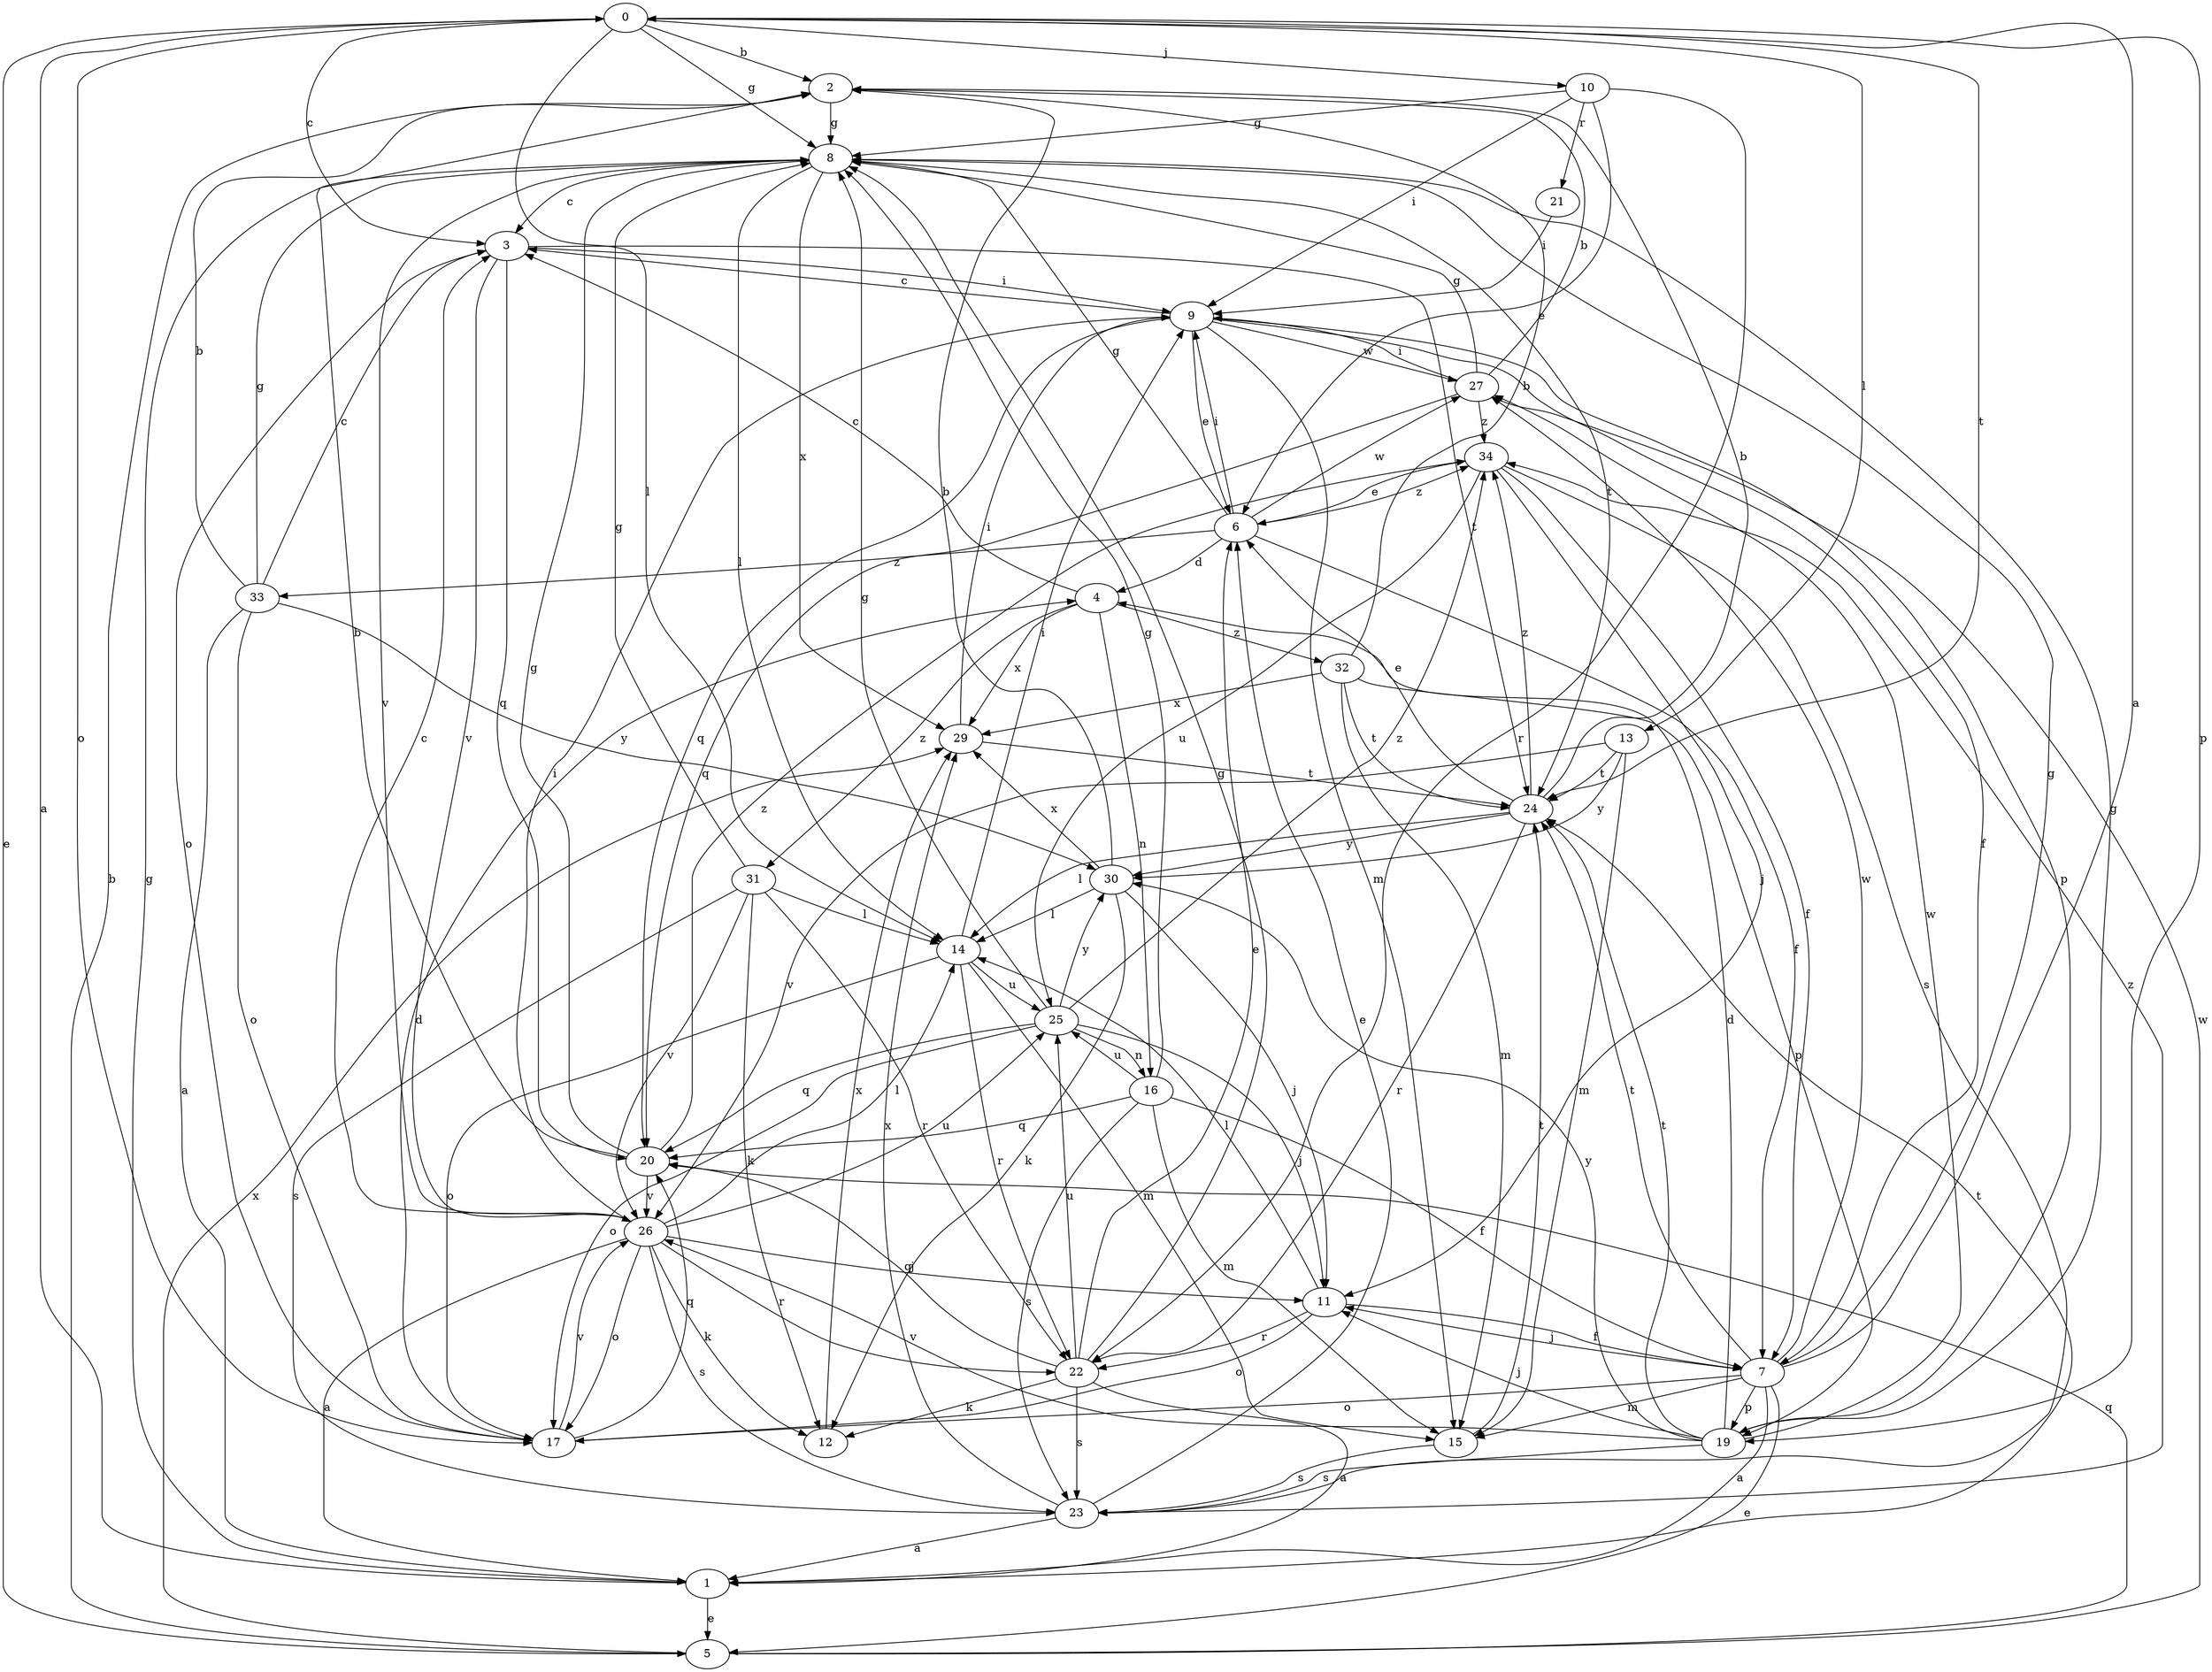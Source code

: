 strict digraph  {
0;
1;
2;
3;
4;
5;
6;
7;
8;
9;
10;
11;
12;
13;
14;
15;
16;
17;
19;
20;
21;
22;
23;
24;
25;
26;
27;
29;
30;
31;
32;
33;
34;
0 -> 2  [label=b];
0 -> 3  [label=c];
0 -> 5  [label=e];
0 -> 8  [label=g];
0 -> 10  [label=j];
0 -> 13  [label=l];
0 -> 14  [label=l];
0 -> 17  [label=o];
0 -> 19  [label=p];
0 -> 24  [label=t];
1 -> 0  [label=a];
1 -> 5  [label=e];
1 -> 8  [label=g];
1 -> 24  [label=t];
2 -> 8  [label=g];
3 -> 9  [label=i];
3 -> 17  [label=o];
3 -> 20  [label=q];
3 -> 24  [label=t];
3 -> 26  [label=v];
4 -> 3  [label=c];
4 -> 16  [label=n];
4 -> 29  [label=x];
4 -> 31  [label=z];
4 -> 32  [label=z];
5 -> 2  [label=b];
5 -> 20  [label=q];
5 -> 27  [label=w];
5 -> 29  [label=x];
6 -> 4  [label=d];
6 -> 7  [label=f];
6 -> 8  [label=g];
6 -> 9  [label=i];
6 -> 27  [label=w];
6 -> 33  [label=z];
6 -> 34  [label=z];
7 -> 0  [label=a];
7 -> 1  [label=a];
7 -> 5  [label=e];
7 -> 8  [label=g];
7 -> 11  [label=j];
7 -> 15  [label=m];
7 -> 17  [label=o];
7 -> 19  [label=p];
7 -> 24  [label=t];
7 -> 27  [label=w];
8 -> 3  [label=c];
8 -> 14  [label=l];
8 -> 24  [label=t];
8 -> 26  [label=v];
8 -> 29  [label=x];
9 -> 3  [label=c];
9 -> 6  [label=e];
9 -> 7  [label=f];
9 -> 15  [label=m];
9 -> 19  [label=p];
9 -> 20  [label=q];
9 -> 27  [label=w];
10 -> 6  [label=e];
10 -> 8  [label=g];
10 -> 9  [label=i];
10 -> 21  [label=r];
10 -> 22  [label=r];
11 -> 7  [label=f];
11 -> 14  [label=l];
11 -> 17  [label=o];
11 -> 22  [label=r];
12 -> 29  [label=x];
13 -> 15  [label=m];
13 -> 24  [label=t];
13 -> 26  [label=v];
13 -> 30  [label=y];
14 -> 9  [label=i];
14 -> 15  [label=m];
14 -> 17  [label=o];
14 -> 22  [label=r];
14 -> 25  [label=u];
15 -> 23  [label=s];
15 -> 24  [label=t];
16 -> 7  [label=f];
16 -> 8  [label=g];
16 -> 15  [label=m];
16 -> 20  [label=q];
16 -> 23  [label=s];
16 -> 25  [label=u];
17 -> 4  [label=d];
17 -> 20  [label=q];
17 -> 26  [label=v];
19 -> 4  [label=d];
19 -> 8  [label=g];
19 -> 11  [label=j];
19 -> 23  [label=s];
19 -> 24  [label=t];
19 -> 26  [label=v];
19 -> 27  [label=w];
19 -> 30  [label=y];
20 -> 2  [label=b];
20 -> 8  [label=g];
20 -> 26  [label=v];
20 -> 34  [label=z];
21 -> 9  [label=i];
22 -> 1  [label=a];
22 -> 6  [label=e];
22 -> 8  [label=g];
22 -> 12  [label=k];
22 -> 20  [label=q];
22 -> 23  [label=s];
22 -> 25  [label=u];
23 -> 1  [label=a];
23 -> 6  [label=e];
23 -> 29  [label=x];
23 -> 34  [label=z];
24 -> 2  [label=b];
24 -> 6  [label=e];
24 -> 14  [label=l];
24 -> 22  [label=r];
24 -> 30  [label=y];
24 -> 34  [label=z];
25 -> 8  [label=g];
25 -> 11  [label=j];
25 -> 16  [label=n];
25 -> 17  [label=o];
25 -> 20  [label=q];
25 -> 30  [label=y];
25 -> 34  [label=z];
26 -> 1  [label=a];
26 -> 3  [label=c];
26 -> 9  [label=i];
26 -> 11  [label=j];
26 -> 12  [label=k];
26 -> 14  [label=l];
26 -> 17  [label=o];
26 -> 22  [label=r];
26 -> 23  [label=s];
26 -> 25  [label=u];
27 -> 2  [label=b];
27 -> 8  [label=g];
27 -> 9  [label=i];
27 -> 20  [label=q];
27 -> 34  [label=z];
29 -> 9  [label=i];
29 -> 24  [label=t];
30 -> 2  [label=b];
30 -> 11  [label=j];
30 -> 12  [label=k];
30 -> 14  [label=l];
30 -> 29  [label=x];
31 -> 8  [label=g];
31 -> 12  [label=k];
31 -> 14  [label=l];
31 -> 22  [label=r];
31 -> 23  [label=s];
31 -> 26  [label=v];
32 -> 2  [label=b];
32 -> 15  [label=m];
32 -> 19  [label=p];
32 -> 24  [label=t];
32 -> 29  [label=x];
33 -> 1  [label=a];
33 -> 2  [label=b];
33 -> 3  [label=c];
33 -> 8  [label=g];
33 -> 17  [label=o];
33 -> 30  [label=y];
34 -> 6  [label=e];
34 -> 7  [label=f];
34 -> 11  [label=j];
34 -> 23  [label=s];
34 -> 25  [label=u];
}
